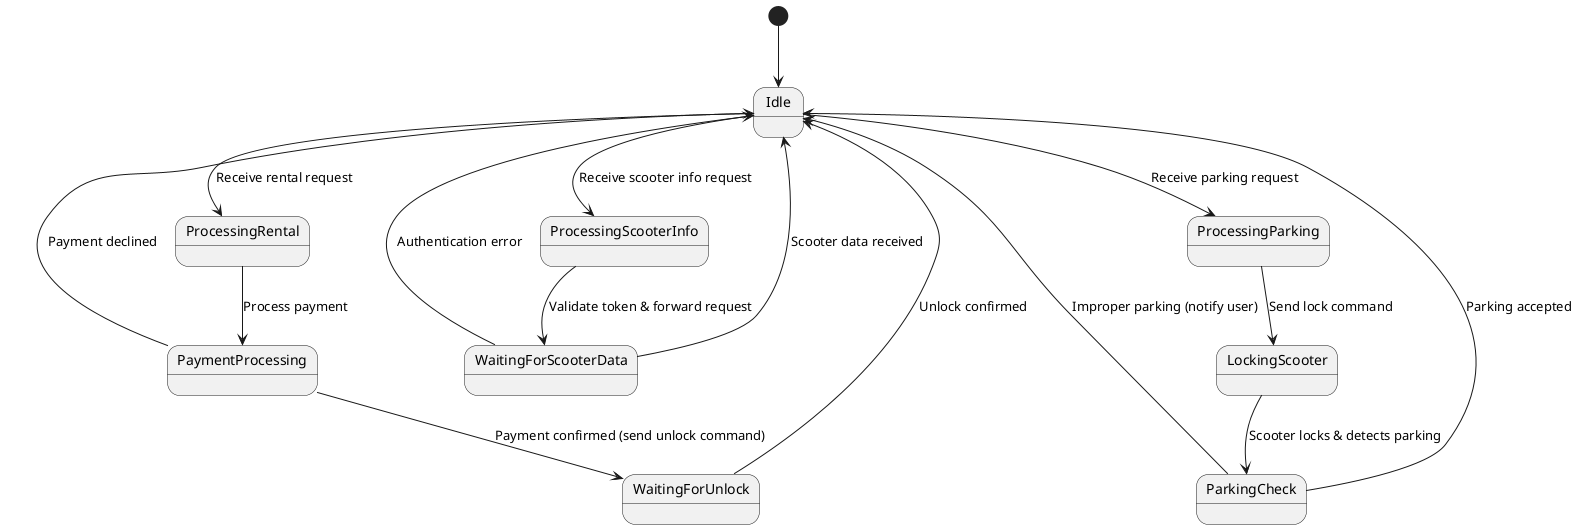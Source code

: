 @startuml
[*] --> Idle

Idle --> ProcessingScooterInfo : Receive scooter info request
ProcessingScooterInfo --> WaitingForScooterData : Validate token & forward request
WaitingForScooterData --> Idle : Scooter data received
WaitingForScooterData --> Idle : Authentication error

Idle --> ProcessingRental : Receive rental request
ProcessingRental --> PaymentProcessing : Process payment
PaymentProcessing --> WaitingForUnlock : Payment confirmed (send unlock command)
WaitingForUnlock --> Idle : Unlock confirmed
PaymentProcessing --> Idle : Payment declined

Idle --> ProcessingParking : Receive parking request
ProcessingParking --> LockingScooter : Send lock command
LockingScooter --> ParkingCheck : Scooter locks & detects parking
ParkingCheck --> Idle : Parking accepted
ParkingCheck --> Idle : Improper parking (notify user)

@enduml
